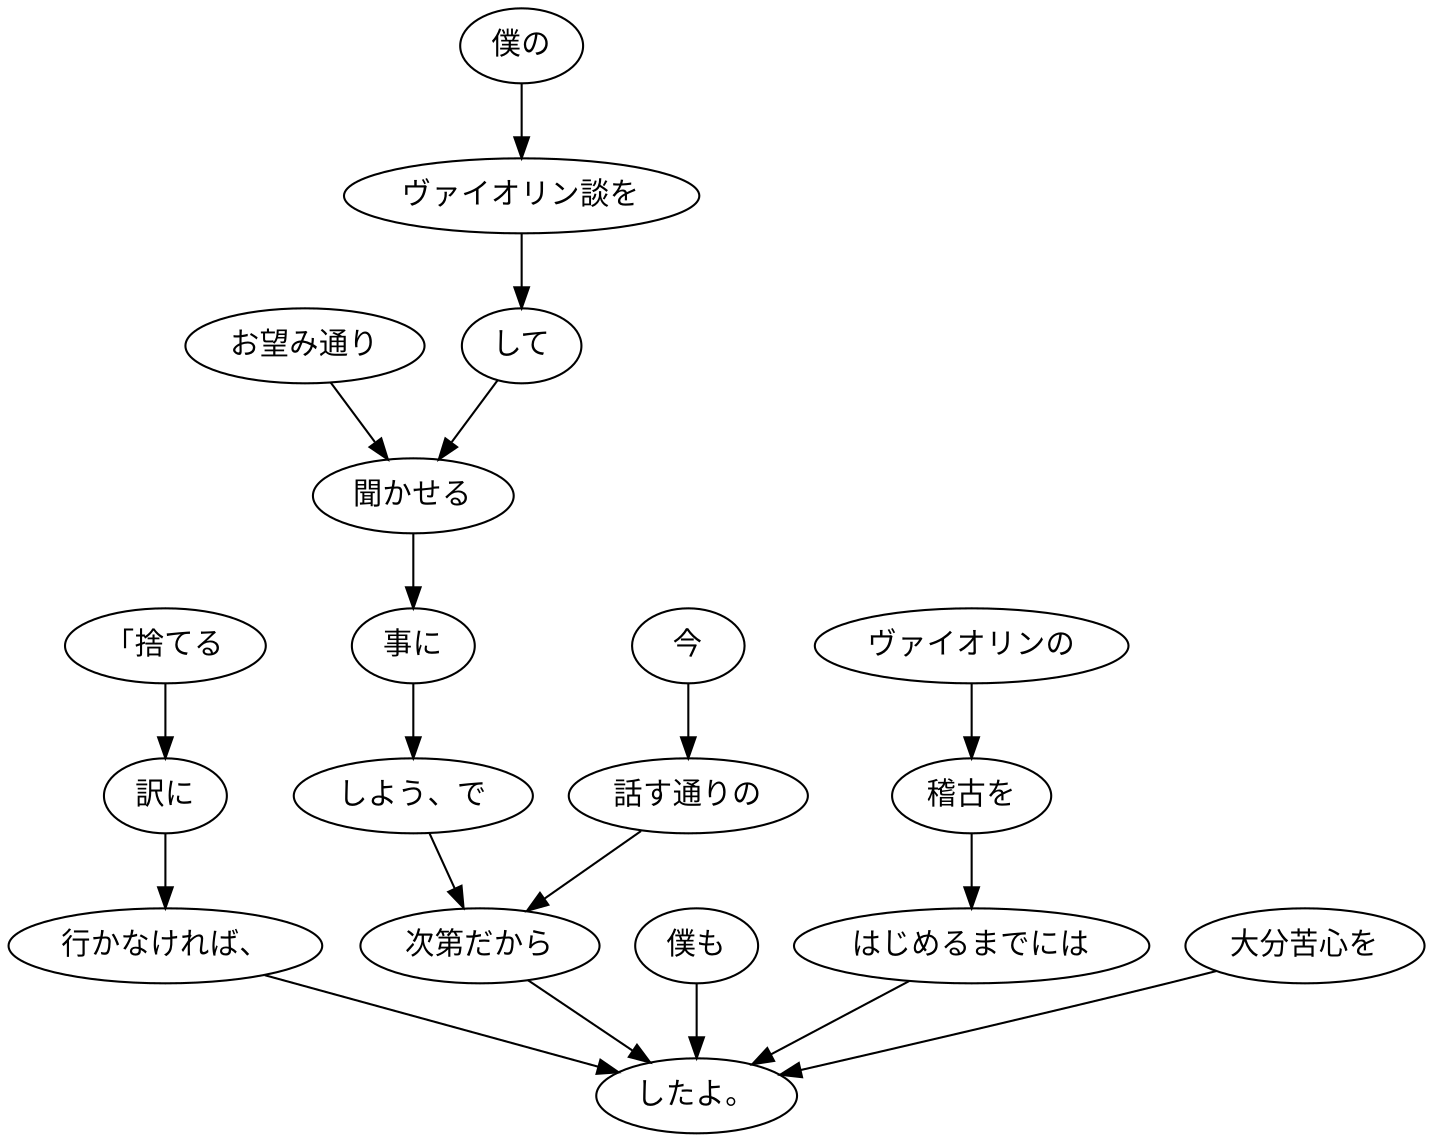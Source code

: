 digraph graph7898 {
	node0 [label="「捨てる"];
	node1 [label="訳に"];
	node2 [label="行かなければ、"];
	node3 [label="お望み通り"];
	node4 [label="僕の"];
	node5 [label="ヴァイオリン談を"];
	node6 [label="して"];
	node7 [label="聞かせる"];
	node8 [label="事に"];
	node9 [label="しよう、で"];
	node10 [label="今"];
	node11 [label="話す通りの"];
	node12 [label="次第だから"];
	node13 [label="僕も"];
	node14 [label="ヴァイオリンの"];
	node15 [label="稽古を"];
	node16 [label="はじめるまでには"];
	node17 [label="大分苦心を"];
	node18 [label="したよ。"];
	node0 -> node1;
	node1 -> node2;
	node2 -> node18;
	node3 -> node7;
	node4 -> node5;
	node5 -> node6;
	node6 -> node7;
	node7 -> node8;
	node8 -> node9;
	node9 -> node12;
	node10 -> node11;
	node11 -> node12;
	node12 -> node18;
	node13 -> node18;
	node14 -> node15;
	node15 -> node16;
	node16 -> node18;
	node17 -> node18;
}
